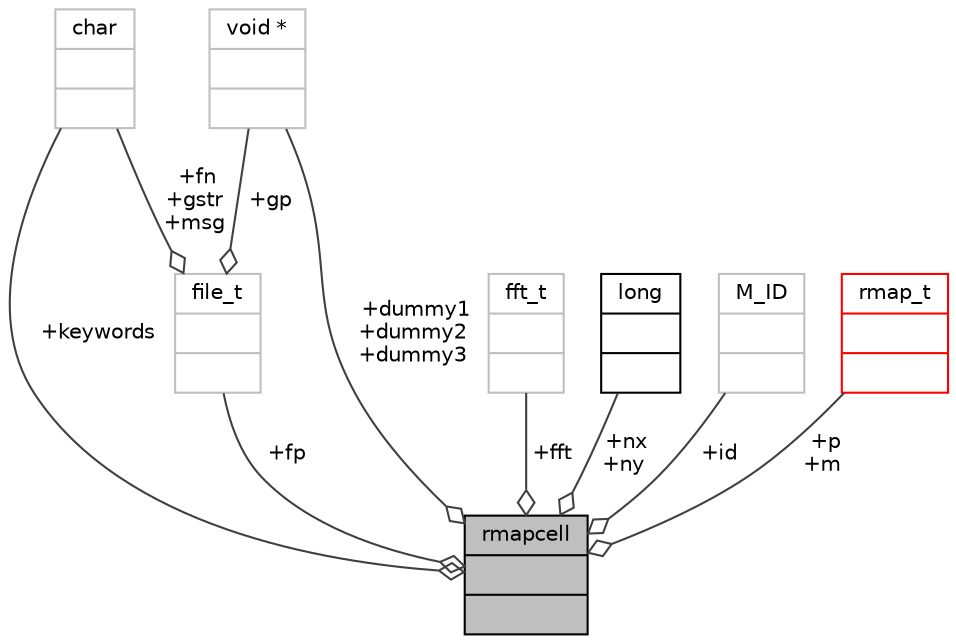 digraph "rmapcell"
{
 // INTERACTIVE_SVG=YES
  bgcolor="transparent";
  edge [fontname="Helvetica",fontsize="10",labelfontname="Helvetica",labelfontsize="10"];
  node [fontname="Helvetica",fontsize="10",shape=record];
  Node394 [label="{rmapcell\n||}",height=0.2,width=0.4,color="black", fillcolor="grey75", style="filled", fontcolor="black"];
  Node395 -> Node394 [color="grey25",fontsize="10",style="solid",label=" +fp" ,arrowhead="odiamond",fontname="Helvetica"];
  Node395 [label="{file_t\n||}",height=0.2,width=0.4,color="grey75"];
  Node396 -> Node395 [color="grey25",fontsize="10",style="solid",label=" +fn\n+gstr\n+msg" ,arrowhead="odiamond",fontname="Helvetica"];
  Node396 [label="{char\n||}",height=0.2,width=0.4,color="grey75"];
  Node398 -> Node395 [color="grey25",fontsize="10",style="solid",label=" +gp" ,arrowhead="odiamond",fontname="Helvetica"];
  Node398 [label="{void *\n||}",height=0.2,width=0.4,color="grey75"];
  Node399 -> Node394 [color="grey25",fontsize="10",style="solid",label=" +fft" ,arrowhead="odiamond",fontname="Helvetica"];
  Node399 [label="{fft_t\n||}",height=0.2,width=0.4,color="grey75"];
  Node396 -> Node394 [color="grey25",fontsize="10",style="solid",label=" +keywords" ,arrowhead="odiamond",fontname="Helvetica"];
  Node402 -> Node394 [color="grey25",fontsize="10",style="solid",label=" +nx\n+ny" ,arrowhead="odiamond",fontname="Helvetica"];
  Node402 [label="{long\n||}",height=0.2,width=0.4,color="black",URL="$d7/d63/classlong.html"];
  Node403 -> Node394 [color="grey25",fontsize="10",style="solid",label=" +id" ,arrowhead="odiamond",fontname="Helvetica"];
  Node403 [label="{M_ID\n||}",height=0.2,width=0.4,color="grey75"];
  Node404 -> Node394 [color="grey25",fontsize="10",style="solid",label=" +p\n+m" ,arrowhead="odiamond",fontname="Helvetica"];
  Node404 [label="{rmap_t\n||}",height=0.2,width=0.4,color="red",URL="$df/def/type_8h.html#d3/d27/structrmap__t"];
  Node398 -> Node394 [color="grey25",fontsize="10",style="solid",label=" +dummy1\n+dummy2\n+dummy3" ,arrowhead="odiamond",fontname="Helvetica"];
}
